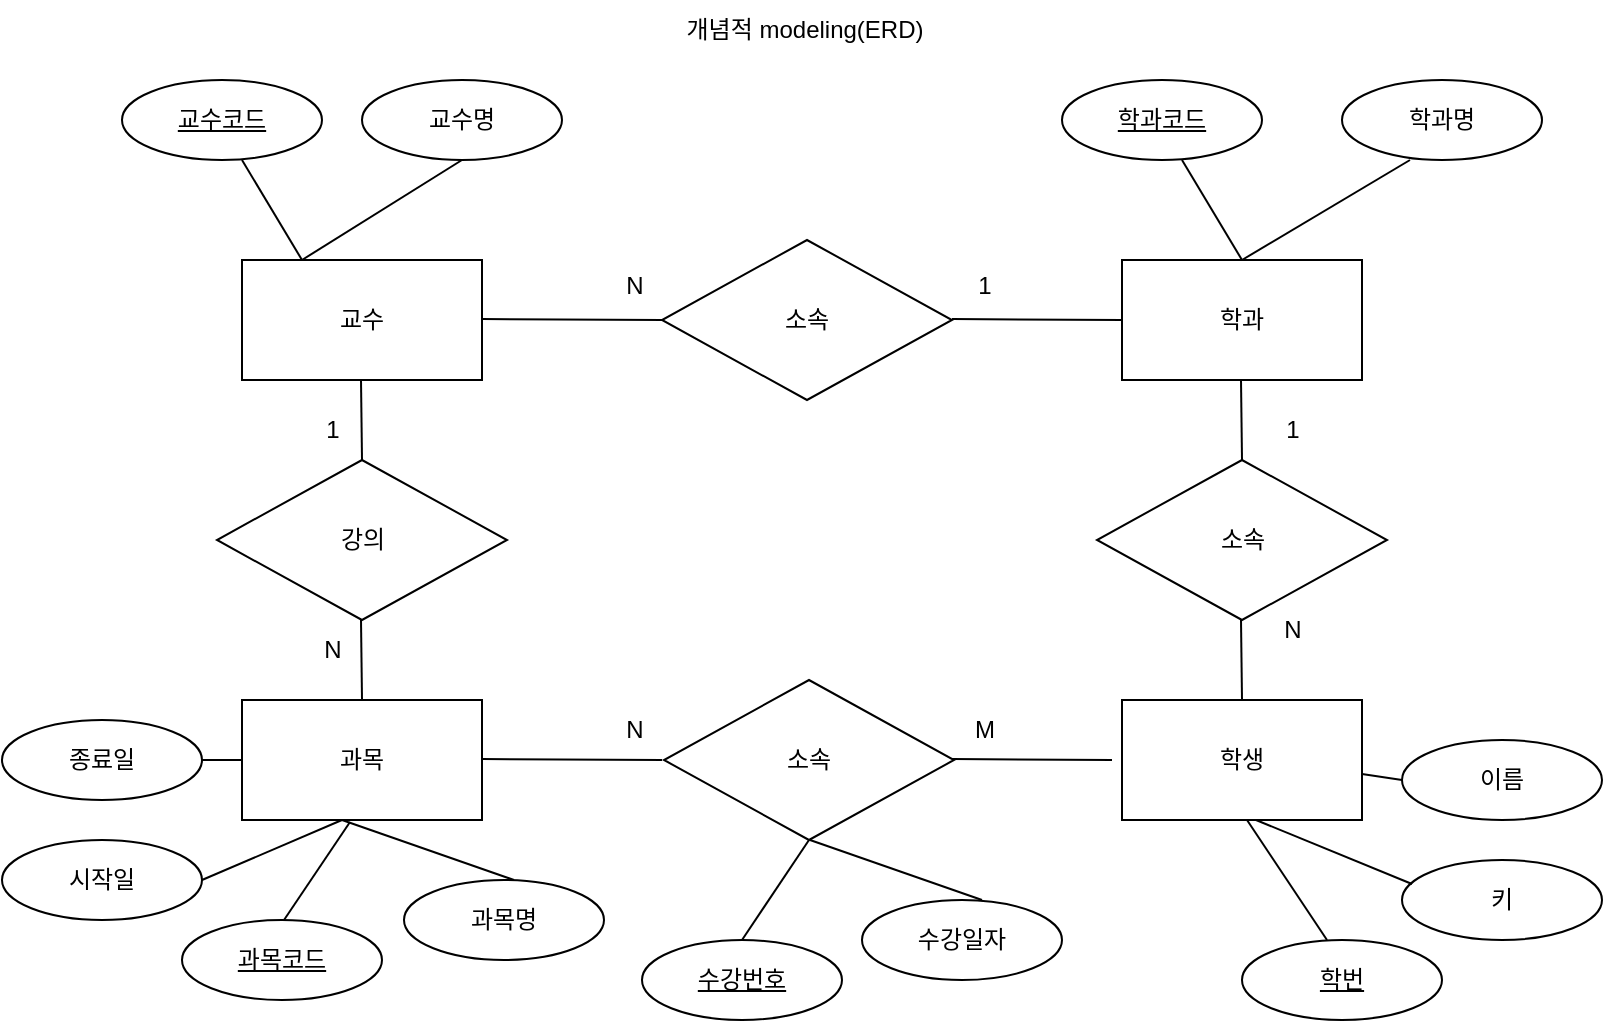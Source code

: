 <mxfile version="24.7.0" type="github">
  <diagram name="페이지-1" id="xcKODZznVw-exkeC0J_a">
    <mxGraphModel dx="900" dy="565" grid="1" gridSize="10" guides="1" tooltips="1" connect="1" arrows="1" fold="1" page="1" pageScale="1" pageWidth="827" pageHeight="1169" math="0" shadow="0">
      <root>
        <mxCell id="0" />
        <mxCell id="1" parent="0" />
        <mxCell id="llYaroKgKPZZw-5Z-YXH-1" value="교수" style="rounded=0;whiteSpace=wrap;html=1;" vertex="1" parent="1">
          <mxGeometry x="130" y="150" width="120" height="60" as="geometry" />
        </mxCell>
        <mxCell id="llYaroKgKPZZw-5Z-YXH-2" value="학과" style="rounded=0;whiteSpace=wrap;html=1;" vertex="1" parent="1">
          <mxGeometry x="570" y="150" width="120" height="60" as="geometry" />
        </mxCell>
        <mxCell id="llYaroKgKPZZw-5Z-YXH-3" value="과목" style="rounded=0;whiteSpace=wrap;html=1;" vertex="1" parent="1">
          <mxGeometry x="130" y="370" width="120" height="60" as="geometry" />
        </mxCell>
        <mxCell id="llYaroKgKPZZw-5Z-YXH-4" value="학생" style="rounded=0;whiteSpace=wrap;html=1;" vertex="1" parent="1">
          <mxGeometry x="570" y="370" width="120" height="60" as="geometry" />
        </mxCell>
        <mxCell id="llYaroKgKPZZw-5Z-YXH-5" value="소속" style="rhombus;whiteSpace=wrap;html=1;" vertex="1" parent="1">
          <mxGeometry x="557.5" y="250" width="145" height="80" as="geometry" />
        </mxCell>
        <mxCell id="llYaroKgKPZZw-5Z-YXH-9" value="소속" style="rhombus;whiteSpace=wrap;html=1;" vertex="1" parent="1">
          <mxGeometry x="340" y="140" width="145" height="80" as="geometry" />
        </mxCell>
        <mxCell id="llYaroKgKPZZw-5Z-YXH-10" value="소속" style="rhombus;whiteSpace=wrap;html=1;" vertex="1" parent="1">
          <mxGeometry x="341" y="360" width="145" height="80" as="geometry" />
        </mxCell>
        <mxCell id="llYaroKgKPZZw-5Z-YXH-11" value="강의" style="rhombus;whiteSpace=wrap;html=1;" vertex="1" parent="1">
          <mxGeometry x="117.5" y="250" width="145" height="80" as="geometry" />
        </mxCell>
        <mxCell id="llYaroKgKPZZw-5Z-YXH-12" value="" style="endArrow=none;html=1;rounded=0;" edge="1" parent="1">
          <mxGeometry relative="1" as="geometry">
            <mxPoint x="250" y="179.5" as="sourcePoint" />
            <mxPoint x="340" y="180" as="targetPoint" />
          </mxGeometry>
        </mxCell>
        <mxCell id="llYaroKgKPZZw-5Z-YXH-13" value="" style="endArrow=none;html=1;rounded=0;" edge="1" parent="1">
          <mxGeometry relative="1" as="geometry">
            <mxPoint x="485" y="179.5" as="sourcePoint" />
            <mxPoint x="570" y="180" as="targetPoint" />
          </mxGeometry>
        </mxCell>
        <mxCell id="llYaroKgKPZZw-5Z-YXH-14" value="" style="endArrow=none;html=1;rounded=0;" edge="1" parent="1">
          <mxGeometry relative="1" as="geometry">
            <mxPoint x="250" y="399.5" as="sourcePoint" />
            <mxPoint x="340" y="400" as="targetPoint" />
          </mxGeometry>
        </mxCell>
        <mxCell id="llYaroKgKPZZw-5Z-YXH-15" value="" style="endArrow=none;html=1;rounded=0;" edge="1" parent="1">
          <mxGeometry relative="1" as="geometry">
            <mxPoint x="485" y="399.5" as="sourcePoint" />
            <mxPoint x="565" y="400" as="targetPoint" />
          </mxGeometry>
        </mxCell>
        <mxCell id="llYaroKgKPZZw-5Z-YXH-18" value="" style="endArrow=none;html=1;rounded=0;" edge="1" parent="1">
          <mxGeometry relative="1" as="geometry">
            <mxPoint x="189.5" y="210" as="sourcePoint" />
            <mxPoint x="190" y="250" as="targetPoint" />
          </mxGeometry>
        </mxCell>
        <mxCell id="llYaroKgKPZZw-5Z-YXH-19" value="" style="endArrow=none;html=1;rounded=0;" edge="1" parent="1">
          <mxGeometry relative="1" as="geometry">
            <mxPoint x="189.5" y="330" as="sourcePoint" />
            <mxPoint x="190" y="370" as="targetPoint" />
          </mxGeometry>
        </mxCell>
        <mxCell id="llYaroKgKPZZw-5Z-YXH-20" value="" style="endArrow=none;html=1;rounded=0;" edge="1" parent="1">
          <mxGeometry relative="1" as="geometry">
            <mxPoint x="629.5" y="210" as="sourcePoint" />
            <mxPoint x="630" y="250" as="targetPoint" />
          </mxGeometry>
        </mxCell>
        <mxCell id="llYaroKgKPZZw-5Z-YXH-21" value="" style="endArrow=none;html=1;rounded=0;" edge="1" parent="1">
          <mxGeometry relative="1" as="geometry">
            <mxPoint x="629.5" y="330" as="sourcePoint" />
            <mxPoint x="630" y="370" as="targetPoint" />
          </mxGeometry>
        </mxCell>
        <mxCell id="llYaroKgKPZZw-5Z-YXH-23" value="N" style="text;html=1;align=center;verticalAlign=middle;resizable=0;points=[];autosize=1;strokeColor=none;fillColor=none;" vertex="1" parent="1">
          <mxGeometry x="311" y="148" width="30" height="30" as="geometry" />
        </mxCell>
        <mxCell id="llYaroKgKPZZw-5Z-YXH-24" value="N" style="text;html=1;align=center;verticalAlign=middle;resizable=0;points=[];autosize=1;strokeColor=none;fillColor=none;" vertex="1" parent="1">
          <mxGeometry x="640" y="320" width="30" height="30" as="geometry" />
        </mxCell>
        <mxCell id="llYaroKgKPZZw-5Z-YXH-26" value="1" style="text;html=1;align=center;verticalAlign=middle;resizable=0;points=[];autosize=1;strokeColor=none;fillColor=none;" vertex="1" parent="1">
          <mxGeometry x="640" y="220" width="30" height="30" as="geometry" />
        </mxCell>
        <mxCell id="llYaroKgKPZZw-5Z-YXH-27" value="1" style="text;html=1;align=center;verticalAlign=middle;resizable=0;points=[];autosize=1;strokeColor=none;fillColor=none;" vertex="1" parent="1">
          <mxGeometry x="486" y="148" width="30" height="30" as="geometry" />
        </mxCell>
        <mxCell id="llYaroKgKPZZw-5Z-YXH-28" value="N" style="text;html=1;align=center;verticalAlign=middle;resizable=0;points=[];autosize=1;strokeColor=none;fillColor=none;" vertex="1" parent="1">
          <mxGeometry x="160" y="330" width="30" height="30" as="geometry" />
        </mxCell>
        <mxCell id="llYaroKgKPZZw-5Z-YXH-29" value="1" style="text;html=1;align=center;verticalAlign=middle;resizable=0;points=[];autosize=1;strokeColor=none;fillColor=none;" vertex="1" parent="1">
          <mxGeometry x="160" y="220" width="30" height="30" as="geometry" />
        </mxCell>
        <mxCell id="llYaroKgKPZZw-5Z-YXH-30" value="N" style="text;html=1;align=center;verticalAlign=middle;resizable=0;points=[];autosize=1;strokeColor=none;fillColor=none;" vertex="1" parent="1">
          <mxGeometry x="311" y="370" width="30" height="30" as="geometry" />
        </mxCell>
        <mxCell id="llYaroKgKPZZw-5Z-YXH-31" value="M" style="text;html=1;align=center;verticalAlign=middle;resizable=0;points=[];autosize=1;strokeColor=none;fillColor=none;" vertex="1" parent="1">
          <mxGeometry x="486" y="370" width="30" height="30" as="geometry" />
        </mxCell>
        <mxCell id="llYaroKgKPZZw-5Z-YXH-32" value="학번" style="ellipse;whiteSpace=wrap;html=1;align=center;fontStyle=4;" vertex="1" parent="1">
          <mxGeometry x="630" y="490" width="100" height="40" as="geometry" />
        </mxCell>
        <mxCell id="llYaroKgKPZZw-5Z-YXH-33" value="" style="endArrow=none;html=1;rounded=0;" edge="1" parent="1">
          <mxGeometry relative="1" as="geometry">
            <mxPoint x="632.5" y="430" as="sourcePoint" />
            <mxPoint x="672.5" y="490" as="targetPoint" />
          </mxGeometry>
        </mxCell>
        <mxCell id="llYaroKgKPZZw-5Z-YXH-34" value="학과코드" style="ellipse;whiteSpace=wrap;html=1;align=center;fontStyle=4;" vertex="1" parent="1">
          <mxGeometry x="540" y="60" width="100" height="40" as="geometry" />
        </mxCell>
        <mxCell id="llYaroKgKPZZw-5Z-YXH-36" value="" style="endArrow=none;html=1;rounded=0;entryX=0.5;entryY=0;entryDx=0;entryDy=0;" edge="1" parent="1" target="llYaroKgKPZZw-5Z-YXH-2">
          <mxGeometry relative="1" as="geometry">
            <mxPoint x="600" y="100" as="sourcePoint" />
            <mxPoint x="640" y="160" as="targetPoint" />
          </mxGeometry>
        </mxCell>
        <mxCell id="llYaroKgKPZZw-5Z-YXH-37" value="교수코드" style="ellipse;whiteSpace=wrap;html=1;align=center;fontStyle=4;" vertex="1" parent="1">
          <mxGeometry x="70" y="60" width="100" height="40" as="geometry" />
        </mxCell>
        <mxCell id="llYaroKgKPZZw-5Z-YXH-38" value="" style="endArrow=none;html=1;rounded=0;entryX=0.5;entryY=0;entryDx=0;entryDy=0;" edge="1" parent="1">
          <mxGeometry relative="1" as="geometry">
            <mxPoint x="130" y="100" as="sourcePoint" />
            <mxPoint x="160" y="150" as="targetPoint" />
          </mxGeometry>
        </mxCell>
        <mxCell id="llYaroKgKPZZw-5Z-YXH-39" value="과목코드" style="ellipse;whiteSpace=wrap;html=1;align=center;fontStyle=4;" vertex="1" parent="1">
          <mxGeometry x="100" y="480" width="100" height="40" as="geometry" />
        </mxCell>
        <mxCell id="llYaroKgKPZZw-5Z-YXH-40" value="" style="endArrow=none;html=1;rounded=0;entryX=0.27;entryY=-0.025;entryDx=0;entryDy=0;entryPerimeter=0;" edge="1" parent="1">
          <mxGeometry relative="1" as="geometry">
            <mxPoint x="184" y="431" as="sourcePoint" />
            <mxPoint x="151" y="480" as="targetPoint" />
          </mxGeometry>
        </mxCell>
        <mxCell id="llYaroKgKPZZw-5Z-YXH-41" value="수강번호" style="ellipse;whiteSpace=wrap;html=1;align=center;fontStyle=4;" vertex="1" parent="1">
          <mxGeometry x="330" y="490" width="100" height="40" as="geometry" />
        </mxCell>
        <mxCell id="llYaroKgKPZZw-5Z-YXH-43" value="" style="endArrow=none;html=1;rounded=0;entryX=0.5;entryY=0;entryDx=0;entryDy=0;exitX=0.5;exitY=1;exitDx=0;exitDy=0;" edge="1" parent="1" source="llYaroKgKPZZw-5Z-YXH-10" target="llYaroKgKPZZw-5Z-YXH-41">
          <mxGeometry relative="1" as="geometry">
            <mxPoint x="194" y="441" as="sourcePoint" />
            <mxPoint x="161" y="490" as="targetPoint" />
          </mxGeometry>
        </mxCell>
        <mxCell id="llYaroKgKPZZw-5Z-YXH-46" value="교수명" style="ellipse;whiteSpace=wrap;html=1;align=center;" vertex="1" parent="1">
          <mxGeometry x="190" y="60" width="100" height="40" as="geometry" />
        </mxCell>
        <mxCell id="llYaroKgKPZZw-5Z-YXH-47" value="" style="endArrow=none;html=1;rounded=0;entryX=0.25;entryY=0;entryDx=0;entryDy=0;exitX=0.5;exitY=1;exitDx=0;exitDy=0;" edge="1" parent="1" source="llYaroKgKPZZw-5Z-YXH-46" target="llYaroKgKPZZw-5Z-YXH-1">
          <mxGeometry relative="1" as="geometry">
            <mxPoint x="220" y="98" as="sourcePoint" />
            <mxPoint x="250" y="148" as="targetPoint" />
          </mxGeometry>
        </mxCell>
        <mxCell id="llYaroKgKPZZw-5Z-YXH-48" value="학과명" style="ellipse;whiteSpace=wrap;html=1;align=center;" vertex="1" parent="1">
          <mxGeometry x="680" y="60" width="100" height="40" as="geometry" />
        </mxCell>
        <mxCell id="llYaroKgKPZZw-5Z-YXH-49" value="" style="endArrow=none;html=1;rounded=0;exitX=0.5;exitY=1;exitDx=0;exitDy=0;entryX=0.5;entryY=0;entryDx=0;entryDy=0;" edge="1" parent="1" target="llYaroKgKPZZw-5Z-YXH-2">
          <mxGeometry relative="1" as="geometry">
            <mxPoint x="714" y="100" as="sourcePoint" />
            <mxPoint x="680" y="144" as="targetPoint" />
          </mxGeometry>
        </mxCell>
        <mxCell id="llYaroKgKPZZw-5Z-YXH-50" value="키" style="ellipse;whiteSpace=wrap;html=1;align=center;" vertex="1" parent="1">
          <mxGeometry x="710" y="450" width="100" height="40" as="geometry" />
        </mxCell>
        <mxCell id="llYaroKgKPZZw-5Z-YXH-51" value="이름" style="ellipse;whiteSpace=wrap;html=1;align=center;" vertex="1" parent="1">
          <mxGeometry x="710" y="390" width="100" height="40" as="geometry" />
        </mxCell>
        <mxCell id="llYaroKgKPZZw-5Z-YXH-52" value="" style="endArrow=none;html=1;rounded=0;entryX=0.05;entryY=0.3;entryDx=0;entryDy=0;entryPerimeter=0;" edge="1" parent="1" target="llYaroKgKPZZw-5Z-YXH-50">
          <mxGeometry relative="1" as="geometry">
            <mxPoint x="637" y="430" as="sourcePoint" />
            <mxPoint x="682.5" y="500" as="targetPoint" />
          </mxGeometry>
        </mxCell>
        <mxCell id="llYaroKgKPZZw-5Z-YXH-53" value="" style="endArrow=none;html=1;rounded=0;entryX=0;entryY=0.5;entryDx=0;entryDy=0;exitX=0.558;exitY=0.983;exitDx=0;exitDy=0;exitPerimeter=0;" edge="1" parent="1" target="llYaroKgKPZZw-5Z-YXH-51">
          <mxGeometry relative="1" as="geometry">
            <mxPoint x="690" y="407" as="sourcePoint" />
            <mxPoint x="768" y="440" as="targetPoint" />
          </mxGeometry>
        </mxCell>
        <mxCell id="llYaroKgKPZZw-5Z-YXH-55" value="수강일자" style="ellipse;whiteSpace=wrap;html=1;align=center;" vertex="1" parent="1">
          <mxGeometry x="440" y="470" width="100" height="40" as="geometry" />
        </mxCell>
        <mxCell id="llYaroKgKPZZw-5Z-YXH-56" value="" style="endArrow=none;html=1;rounded=0;entryX=0.6;entryY=0;entryDx=0;entryDy=0;entryPerimeter=0;" edge="1" parent="1" target="llYaroKgKPZZw-5Z-YXH-55">
          <mxGeometry relative="1" as="geometry">
            <mxPoint x="414" y="440" as="sourcePoint" />
            <mxPoint x="492" y="472" as="targetPoint" />
          </mxGeometry>
        </mxCell>
        <mxCell id="llYaroKgKPZZw-5Z-YXH-57" value="과목명" style="ellipse;whiteSpace=wrap;html=1;align=center;" vertex="1" parent="1">
          <mxGeometry x="211" y="460" width="100" height="40" as="geometry" />
        </mxCell>
        <mxCell id="llYaroKgKPZZw-5Z-YXH-58" value="" style="endArrow=none;html=1;rounded=0;entryX=0.6;entryY=0;entryDx=0;entryDy=0;entryPerimeter=0;" edge="1" parent="1">
          <mxGeometry relative="1" as="geometry">
            <mxPoint x="180" y="430" as="sourcePoint" />
            <mxPoint x="266" y="460" as="targetPoint" />
          </mxGeometry>
        </mxCell>
        <mxCell id="llYaroKgKPZZw-5Z-YXH-59" value="시작일" style="ellipse;whiteSpace=wrap;html=1;align=center;" vertex="1" parent="1">
          <mxGeometry x="10" y="440" width="100" height="40" as="geometry" />
        </mxCell>
        <mxCell id="llYaroKgKPZZw-5Z-YXH-60" value="종료일" style="ellipse;whiteSpace=wrap;html=1;align=center;" vertex="1" parent="1">
          <mxGeometry x="10" y="380" width="100" height="40" as="geometry" />
        </mxCell>
        <mxCell id="llYaroKgKPZZw-5Z-YXH-61" value="" style="endArrow=none;html=1;rounded=0;entryX=0;entryY=0.5;entryDx=0;entryDy=0;" edge="1" parent="1" target="llYaroKgKPZZw-5Z-YXH-3">
          <mxGeometry relative="1" as="geometry">
            <mxPoint x="110" y="400" as="sourcePoint" />
            <mxPoint x="196" y="430" as="targetPoint" />
          </mxGeometry>
        </mxCell>
        <mxCell id="llYaroKgKPZZw-5Z-YXH-62" value="" style="endArrow=none;html=1;rounded=0;exitX=1;exitY=0.5;exitDx=0;exitDy=0;" edge="1" parent="1" source="llYaroKgKPZZw-5Z-YXH-59">
          <mxGeometry relative="1" as="geometry">
            <mxPoint x="200" y="450" as="sourcePoint" />
            <mxPoint x="180" y="430" as="targetPoint" />
          </mxGeometry>
        </mxCell>
        <mxCell id="llYaroKgKPZZw-5Z-YXH-63" value="개념적 modeling(ERD)" style="text;html=1;align=center;verticalAlign=middle;resizable=0;points=[];autosize=1;strokeColor=none;fillColor=none;" vertex="1" parent="1">
          <mxGeometry x="341" y="20" width="140" height="30" as="geometry" />
        </mxCell>
      </root>
    </mxGraphModel>
  </diagram>
</mxfile>

